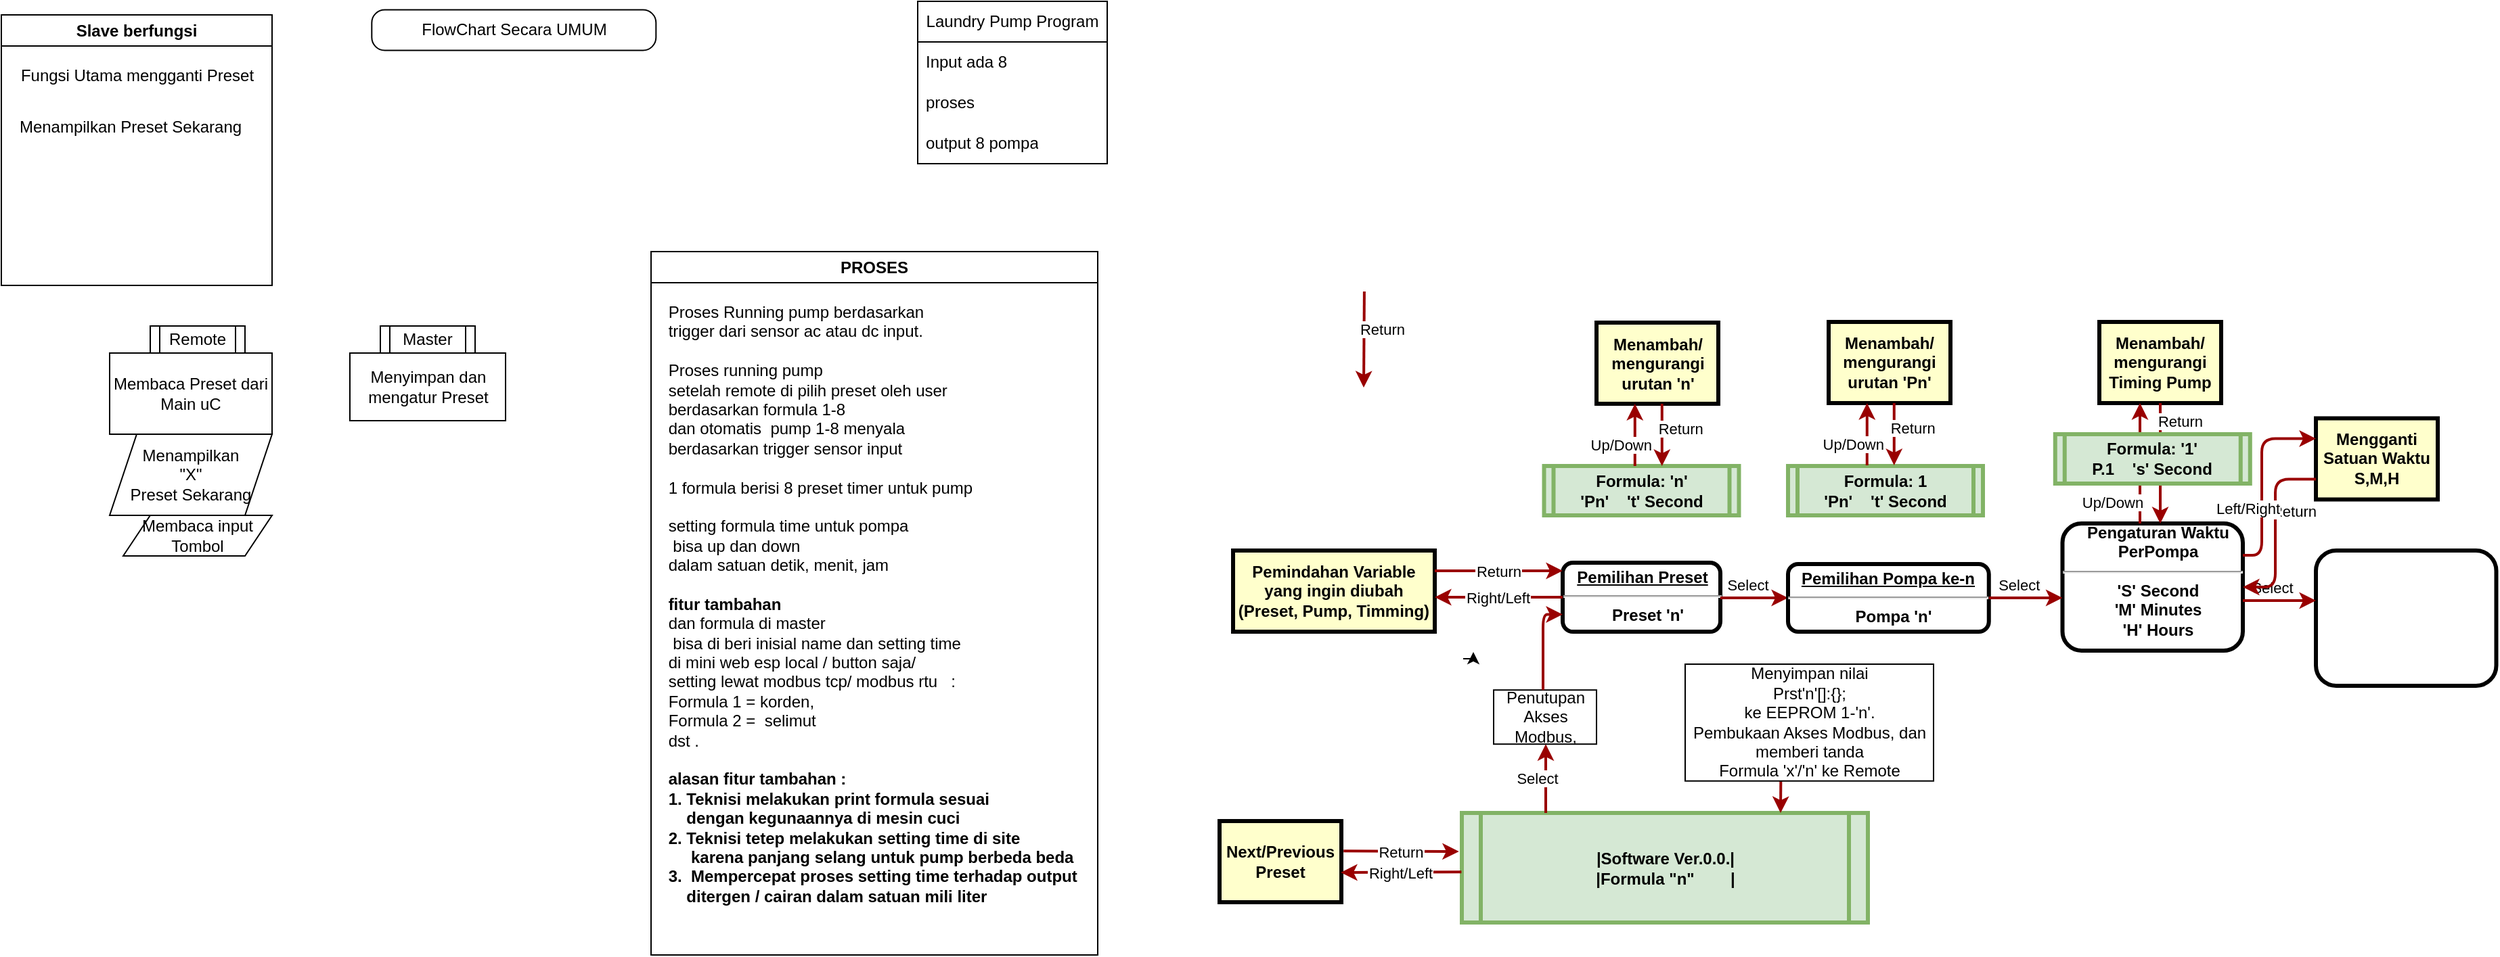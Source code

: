 <mxfile version="24.0.5" type="github">
  <diagram name="Page-1" id="c7558073-3199-34d8-9f00-42111426c3f3">
    <mxGraphModel dx="2425" dy="421" grid="1" gridSize="10" guides="1" tooltips="1" connect="1" arrows="1" fold="1" page="1" pageScale="1" pageWidth="826" pageHeight="1169" background="none" math="0" shadow="0">
      <root>
        <mxCell id="0" />
        <mxCell id="1" parent="0" />
        <mxCell id="2" value="&lt;p style=&quot;margin: 0px; margin-top: 4px; text-align: center; text-decoration: underline;&quot;&gt;&lt;span style=&quot;background-color: initial;&quot;&gt;Pemilihan Preset&lt;/span&gt;&lt;strong&gt;&lt;br&gt;&lt;/strong&gt;&lt;/p&gt;&lt;hr&gt;&lt;p style=&quot;margin: 0px; margin-left: 8px;&quot;&gt;&lt;strong&gt;Preset &#39;n&#39;&lt;/strong&gt;&lt;br&gt;&lt;/p&gt;" style="verticalAlign=middle;align=center;overflow=fill;fontSize=12;fontFamily=Helvetica;html=1;rounded=1;fontStyle=1;strokeWidth=3;" parent="1" vertex="1">
          <mxGeometry x="323.5" y="415" width="116.5" height="51" as="geometry" />
        </mxCell>
        <mxCell id="5" value="|Software Ver.0.0.|&#xa;|Formula &quot;n&quot;        |" style="shape=process;whiteSpace=wrap;align=center;verticalAlign=middle;size=0.048;fontStyle=1;strokeWidth=3;fillColor=#d5e8d4;strokeColor=#82b366;" parent="1" vertex="1">
          <mxGeometry x="249" y="600" width="300" height="81" as="geometry" />
        </mxCell>
        <mxCell id="55" value="Select" style="edgeStyle=elbowEdgeStyle;elbow=horizontal;strokeColor=#990000;strokeWidth=2;entryX=0.5;entryY=1;entryDx=0;entryDy=0;" parent="1" target="_6mjk4-27FrQg_kHxcmd-77" edge="1" source="5">
          <mxGeometry x="0.008" y="6" width="100" height="100" relative="1" as="geometry">
            <mxPoint x="345.25" y="600" as="sourcePoint" />
            <mxPoint x="399.75" y="436" as="targetPoint" />
            <Array as="points">
              <mxPoint x="311" y="580" />
            </Array>
            <mxPoint as="offset" />
          </mxGeometry>
        </mxCell>
        <mxCell id="NX90EAhNhadWSshN6RtQ-158" value="Menambah/&#xa;mengurangi&#xa;Timing Pump" style="whiteSpace=wrap;align=center;verticalAlign=middle;fontStyle=1;strokeWidth=3;fillColor=#FFFFCC" parent="1" vertex="1">
          <mxGeometry x="720" y="237.0" width="90" height="60" as="geometry" />
        </mxCell>
        <mxCell id="NX90EAhNhadWSshN6RtQ-160" value="Select" style="edgeStyle=elbowEdgeStyle;elbow=vertical;strokeColor=#990000;strokeWidth=2;" parent="1" edge="1" target="_6mjk4-27FrQg_kHxcmd-99" source="2">
          <mxGeometry x="-0.176" y="10" width="100" height="100" relative="1" as="geometry">
            <mxPoint x="367.63" y="391" as="sourcePoint" />
            <mxPoint x="367.63" y="340.0" as="targetPoint" />
            <Array as="points" />
            <mxPoint as="offset" />
          </mxGeometry>
        </mxCell>
        <mxCell id="NX90EAhNhadWSshN6RtQ-161" value="Return" style="edgeStyle=elbowEdgeStyle;elbow=horizontal;strokeColor=#990000;strokeWidth=2;entryX=0.5;entryY=0;entryDx=0;entryDy=0;" parent="1" edge="1">
          <mxGeometry x="-0.21" y="14" width="100" height="100" relative="1" as="geometry">
            <mxPoint x="176.96" y="214.5" as="sourcePoint" />
            <mxPoint x="176.5" y="285.5" as="targetPoint" />
            <Array as="points" />
            <mxPoint as="offset" />
          </mxGeometry>
        </mxCell>
        <mxCell id="NX90EAhNhadWSshN6RtQ-163" value="Pemindahan Variable&#xa;yang ingin diubah (Preset, Pump, Timming)" style="whiteSpace=wrap;align=center;verticalAlign=middle;fontStyle=1;strokeWidth=3;fillColor=#FFFFCC" parent="1" vertex="1">
          <mxGeometry x="80" y="406" width="149" height="60" as="geometry" />
        </mxCell>
        <mxCell id="NX90EAhNhadWSshN6RtQ-165" value="Right/Left" style="edgeStyle=elbowEdgeStyle;elbow=vertical;strokeColor=#990000;strokeWidth=2;exitX=0;exitY=0.5;exitDx=0;exitDy=0;" parent="1" source="2" target="NX90EAhNhadWSshN6RtQ-163" edge="1">
          <mxGeometry width="100" height="100" relative="1" as="geometry">
            <mxPoint x="377.63" y="401" as="sourcePoint" />
            <mxPoint x="377.63" y="350.0" as="targetPoint" />
            <Array as="points" />
          </mxGeometry>
        </mxCell>
        <mxCell id="NX90EAhNhadWSshN6RtQ-166" value="Return" style="edgeStyle=elbowEdgeStyle;elbow=vertical;strokeColor=#990000;strokeWidth=2;exitX=1;exitY=0.25;exitDx=0;exitDy=0;" parent="1" source="NX90EAhNhadWSshN6RtQ-163" target="2" edge="1">
          <mxGeometry width="100" height="100" relative="1" as="geometry">
            <mxPoint x="261" y="420.3" as="sourcePoint" />
            <mxPoint x="326.0" y="420.3" as="targetPoint" />
            <Array as="points" />
          </mxGeometry>
        </mxCell>
        <mxCell id="NX90EAhNhadWSshN6RtQ-175" value="Next/Previous&#xa;Preset" style="whiteSpace=wrap;align=center;verticalAlign=middle;fontStyle=1;strokeWidth=3;fillColor=#FFFFCC" parent="1" vertex="1">
          <mxGeometry x="70" y="606.0" width="90" height="60" as="geometry" />
        </mxCell>
        <mxCell id="NX90EAhNhadWSshN6RtQ-176" value="Right/Left" style="edgeStyle=elbowEdgeStyle;elbow=vertical;strokeColor=#990000;strokeWidth=2;entryX=0.995;entryY=0.632;entryDx=0;entryDy=0;entryPerimeter=0;exitX=-0.001;exitY=0.539;exitDx=0;exitDy=0;exitPerimeter=0;" parent="1" source="5" target="NX90EAhNhadWSshN6RtQ-175" edge="1">
          <mxGeometry width="100" height="100" relative="1" as="geometry">
            <mxPoint x="239" y="644" as="sourcePoint" />
            <mxPoint x="222" y="643.3" as="targetPoint" />
            <Array as="points" />
          </mxGeometry>
        </mxCell>
        <mxCell id="NX90EAhNhadWSshN6RtQ-177" value="Return" style="edgeStyle=elbowEdgeStyle;elbow=vertical;strokeColor=#990000;strokeWidth=2;exitX=1.018;exitY=0.369;exitDx=0;exitDy=0;exitPerimeter=0;entryX=-0.007;entryY=0.358;entryDx=0;entryDy=0;entryPerimeter=0;" parent="1" source="NX90EAhNhadWSshN6RtQ-175" target="5" edge="1">
          <mxGeometry width="100" height="100" relative="1" as="geometry">
            <mxPoint x="222" y="628.3" as="sourcePoint" />
            <mxPoint x="239" y="630" as="targetPoint" />
            <Array as="points" />
          </mxGeometry>
        </mxCell>
        <mxCell id="NX90EAhNhadWSshN6RtQ-178" value="" style="edgeStyle=elbowEdgeStyle;elbow=horizontal;strokeColor=#990000;strokeWidth=2;" parent="1" edge="1">
          <mxGeometry x="-0.053" y="29" width="100" height="100" relative="1" as="geometry">
            <mxPoint x="484.663" y="576.37" as="sourcePoint" />
            <mxPoint x="484.52" y="600" as="targetPoint" />
            <Array as="points" />
            <mxPoint as="offset" />
          </mxGeometry>
        </mxCell>
        <mxCell id="_6mjk4-27FrQg_kHxcmd-74" value="Formula: &#39;n&#39;&#xa;&#39;Pn&#39;    &#39;t&#39; Second" style="shape=process;whiteSpace=wrap;align=center;verticalAlign=middle;size=0.048;fontStyle=1;strokeWidth=3;fillColor=#d5e8d4;strokeColor=#82b366;" vertex="1" parent="1">
          <mxGeometry x="309.75" y="343.5" width="144" height="36.5" as="geometry" />
        </mxCell>
        <mxCell id="_6mjk4-27FrQg_kHxcmd-77" value="Penutupan Akses Modbus," style="rounded=0;whiteSpace=wrap;html=1;" vertex="1" parent="1">
          <mxGeometry x="272.5" y="509.12" width="76" height="40" as="geometry" />
        </mxCell>
        <mxCell id="_6mjk4-27FrQg_kHxcmd-78" value="Menyimpan nilai&lt;br&gt;Prst&#39;n&#39;[]:{};&lt;br&gt;ke EEPROM 1-&#39;n&#39;.&lt;br&gt;Pembukaan Akses Modbus, dan memberi tanda&lt;br&gt;Formula &#39;x&#39;/&#39;n&#39; ke Remote" style="rounded=0;whiteSpace=wrap;html=1;" vertex="1" parent="1">
          <mxGeometry x="414" y="490" width="183.5" height="86.37" as="geometry" />
        </mxCell>
        <mxCell id="_6mjk4-27FrQg_kHxcmd-81" value="" style="edgeStyle=elbowEdgeStyle;elbow=horizontal;strokeColor=#990000;strokeWidth=2;entryX=0;entryY=0.75;entryDx=0;entryDy=0;" edge="1" parent="1" source="_6mjk4-27FrQg_kHxcmd-77" target="2">
          <mxGeometry x="0.008" y="6" width="100" height="100" relative="1" as="geometry">
            <mxPoint x="321" y="610" as="sourcePoint" />
            <mxPoint x="321" y="559" as="targetPoint" />
            <Array as="points">
              <mxPoint x="309" y="490" />
            </Array>
            <mxPoint as="offset" />
          </mxGeometry>
        </mxCell>
        <mxCell id="_6mjk4-27FrQg_kHxcmd-82" value="Laundry Pump Program" style="swimlane;fontStyle=0;childLayout=stackLayout;horizontal=1;startSize=30;horizontalStack=0;resizeParent=1;resizeParentMax=0;resizeLast=0;collapsible=1;marginBottom=0;whiteSpace=wrap;html=1;" vertex="1" parent="1">
          <mxGeometry x="-153" width="140" height="120" as="geometry" />
        </mxCell>
        <mxCell id="_6mjk4-27FrQg_kHxcmd-83" value="Input ada 8&amp;nbsp;" style="text;strokeColor=none;fillColor=none;align=left;verticalAlign=middle;spacingLeft=4;spacingRight=4;overflow=hidden;points=[[0,0.5],[1,0.5]];portConstraint=eastwest;rotatable=0;whiteSpace=wrap;html=1;" vertex="1" parent="_6mjk4-27FrQg_kHxcmd-82">
          <mxGeometry y="30" width="140" height="30" as="geometry" />
        </mxCell>
        <mxCell id="_6mjk4-27FrQg_kHxcmd-84" value="proses" style="text;strokeColor=none;fillColor=none;align=left;verticalAlign=middle;spacingLeft=4;spacingRight=4;overflow=hidden;points=[[0,0.5],[1,0.5]];portConstraint=eastwest;rotatable=0;whiteSpace=wrap;html=1;" vertex="1" parent="_6mjk4-27FrQg_kHxcmd-82">
          <mxGeometry y="60" width="140" height="30" as="geometry" />
        </mxCell>
        <mxCell id="_6mjk4-27FrQg_kHxcmd-85" value="output 8 pompa" style="text;strokeColor=none;fillColor=none;align=left;verticalAlign=middle;spacingLeft=4;spacingRight=4;overflow=hidden;points=[[0,0.5],[1,0.5]];portConstraint=eastwest;rotatable=0;whiteSpace=wrap;html=1;" vertex="1" parent="_6mjk4-27FrQg_kHxcmd-82">
          <mxGeometry y="90" width="140" height="30" as="geometry" />
        </mxCell>
        <mxCell id="_6mjk4-27FrQg_kHxcmd-86" value="Master" style="shape=process;whiteSpace=wrap;html=1;backgroundOutline=1;" vertex="1" parent="1">
          <mxGeometry x="-550" y="240" width="70" height="20" as="geometry" />
        </mxCell>
        <mxCell id="_6mjk4-27FrQg_kHxcmd-87" value="Remote" style="shape=process;whiteSpace=wrap;html=1;backgroundOutline=1;" vertex="1" parent="1">
          <mxGeometry x="-720" y="240" width="70" height="20" as="geometry" />
        </mxCell>
        <mxCell id="_6mjk4-27FrQg_kHxcmd-88" value="Slave berfungsi" style="swimlane;whiteSpace=wrap;html=1;" vertex="1" parent="1">
          <mxGeometry x="-830" y="10" width="200" height="200" as="geometry">
            <mxRectangle x="10" y="10" width="120" height="30" as="alternateBounds" />
          </mxGeometry>
        </mxCell>
        <mxCell id="_6mjk4-27FrQg_kHxcmd-89" value="Fungsi Utama mengganti Preset" style="text;html=1;align=center;verticalAlign=middle;resizable=0;points=[];autosize=1;strokeColor=none;fillColor=none;" vertex="1" parent="_6mjk4-27FrQg_kHxcmd-88">
          <mxGeometry y="30" width="200" height="30" as="geometry" />
        </mxCell>
        <mxCell id="_6mjk4-27FrQg_kHxcmd-90" value="Menampilkan Preset Sekarang" style="text;html=1;align=center;verticalAlign=middle;resizable=0;points=[];autosize=1;strokeColor=none;fillColor=none;" vertex="1" parent="_6mjk4-27FrQg_kHxcmd-88">
          <mxGeometry y="68" width="190" height="30" as="geometry" />
        </mxCell>
        <mxCell id="_6mjk4-27FrQg_kHxcmd-91" value="FlowChart Secara UMUM" style="rounded=1;whiteSpace=wrap;html=1;arcSize=32;rotation=0;" vertex="1" parent="1">
          <mxGeometry x="-556.34" y="6.27" width="210" height="30" as="geometry" />
        </mxCell>
        <mxCell id="_6mjk4-27FrQg_kHxcmd-92" value="Menampilkan&lt;br&gt;&quot;X&quot;&lt;br&gt;Preset Sekarang" style="shape=parallelogram;perimeter=parallelogramPerimeter;whiteSpace=wrap;html=1;fixedSize=1;" vertex="1" parent="1">
          <mxGeometry x="-750" y="320" width="120" height="60" as="geometry" />
        </mxCell>
        <mxCell id="_6mjk4-27FrQg_kHxcmd-93" value="Membaca input Tombol" style="shape=parallelogram;perimeter=parallelogramPerimeter;whiteSpace=wrap;html=1;fixedSize=1;" vertex="1" parent="1">
          <mxGeometry x="-740" y="380" width="110" height="30" as="geometry" />
        </mxCell>
        <mxCell id="_6mjk4-27FrQg_kHxcmd-94" value="Membaca Preset dari Main uC" style="rounded=0;whiteSpace=wrap;html=1;" vertex="1" parent="1">
          <mxGeometry x="-750" y="260" width="120" height="60" as="geometry" />
        </mxCell>
        <mxCell id="_6mjk4-27FrQg_kHxcmd-95" value="Menyimpan dan mengatur Preset" style="rounded=0;whiteSpace=wrap;html=1;" vertex="1" parent="1">
          <mxGeometry x="-572.5" y="260" width="115" height="50" as="geometry" />
        </mxCell>
        <mxCell id="_6mjk4-27FrQg_kHxcmd-96" value="PROSES" style="swimlane;whiteSpace=wrap;html=1;" vertex="1" parent="1">
          <mxGeometry x="-350" y="185" width="330" height="520" as="geometry">
            <mxRectangle x="10" y="10" width="120" height="30" as="alternateBounds" />
          </mxGeometry>
        </mxCell>
        <mxCell id="_6mjk4-27FrQg_kHxcmd-97" value="&lt;div style=&quot;text-align: justify;&quot;&gt;&lt;span style=&quot;background-color: initial;&quot;&gt;Proses Running pump berdasarkan&amp;nbsp;&lt;/span&gt;&lt;/div&gt;&lt;div style=&quot;text-align: justify;&quot;&gt;trigger dari sensor ac atau dc input.&amp;nbsp;&lt;/div&gt;&lt;div style=&quot;text-align: justify;&quot;&gt;&lt;br&gt;&lt;/div&gt;&lt;div style=&quot;text-align: justify;&quot;&gt;Proses running pump&amp;nbsp;&lt;/div&gt;&lt;div style=&quot;text-align: justify;&quot;&gt;setelah remote di pilih preset oleh user&amp;nbsp;&lt;/div&gt;&lt;div style=&quot;text-align: justify;&quot;&gt;&lt;span style=&quot;background-color: initial;&quot;&gt;berdasarkan formula 1-8&amp;nbsp;&lt;/span&gt;&lt;/div&gt;&lt;div style=&quot;text-align: justify;&quot;&gt;&lt;span style=&quot;background-color: initial;&quot;&gt;dan otomatis&amp;nbsp; pump 1-8 menyala&amp;nbsp;&lt;/span&gt;&lt;/div&gt;&lt;div style=&quot;text-align: justify;&quot;&gt;&lt;span style=&quot;background-color: initial;&quot;&gt;berdasarkan trigger sensor input&amp;nbsp;&amp;nbsp;&lt;/span&gt;&lt;/div&gt;&lt;div style=&quot;text-align: justify;&quot;&gt;&lt;span style=&quot;background-color: initial;&quot;&gt;&lt;br&gt;&lt;/span&gt;&lt;/div&gt;&lt;div style=&quot;text-align: justify;&quot;&gt;&lt;span style=&quot;background-color: initial;&quot;&gt;1 formula berisi 8 preset timer untuk pump&lt;/span&gt;&lt;/div&gt;&lt;div style=&quot;text-align: justify;&quot;&gt;&lt;span style=&quot;background-color: initial;&quot;&gt;&lt;br&gt;&lt;/span&gt;&lt;/div&gt;&lt;div style=&quot;text-align: justify;&quot;&gt;&lt;span style=&quot;background-color: initial;&quot;&gt;setting formula time untuk pompa&amp;nbsp;&lt;/span&gt;&lt;/div&gt;&lt;div style=&quot;text-align: justify;&quot;&gt;&lt;span style=&quot;background-color: initial;&quot;&gt;&amp;nbsp;bisa up dan down&amp;nbsp;&lt;/span&gt;&lt;/div&gt;&lt;div style=&quot;text-align: justify;&quot;&gt;&lt;span style=&quot;background-color: initial;&quot;&gt;dalam satuan detik, menit, jam&lt;/span&gt;&lt;/div&gt;&lt;div style=&quot;text-align: justify;&quot;&gt;&lt;br&gt;&lt;/div&gt;&lt;div style=&quot;text-align: justify;&quot;&gt;&lt;b&gt;fitur tambahan&lt;/b&gt;&amp;nbsp;&lt;/div&gt;&lt;div style=&quot;text-align: justify;&quot;&gt;&lt;span style=&quot;background-color: initial;&quot;&gt;dan formula di master&amp;nbsp;&lt;/span&gt;&lt;/div&gt;&lt;div style=&quot;text-align: justify;&quot;&gt;&lt;span style=&quot;background-color: initial;&quot;&gt;&amp;nbsp;bisa di beri inisial name dan setting time&amp;nbsp;&lt;/span&gt;&lt;/div&gt;&lt;div style=&quot;text-align: justify;&quot;&gt;&lt;span style=&quot;background-color: initial;&quot;&gt;di mini web esp local / button saja/&amp;nbsp;&lt;/span&gt;&lt;/div&gt;&lt;div style=&quot;text-align: justify;&quot;&gt;&lt;span style=&quot;background-color: initial;&quot;&gt;setting lewat modbus tcp/ modbus rtu&amp;nbsp; &amp;nbsp;:&lt;/span&gt;&lt;/div&gt;&lt;div style=&quot;text-align: justify;&quot;&gt;&lt;span style=&quot;background-color: initial;&quot;&gt;Formula 1 = korden,&lt;/span&gt;&lt;/div&gt;&lt;div style=&quot;text-align: justify;&quot;&gt;&lt;span style=&quot;background-color: initial;&quot;&gt;Formula 2 =&amp;nbsp; selimut&amp;nbsp; &amp;nbsp;&lt;/span&gt;&lt;/div&gt;&lt;div style=&quot;text-align: justify;&quot;&gt;&lt;span style=&quot;background-color: initial;&quot;&gt;dst .&amp;nbsp;&lt;/span&gt;&lt;/div&gt;&lt;div style=&quot;text-align: justify;&quot;&gt;&lt;span style=&quot;background-color: initial;&quot;&gt;&lt;br&gt;&lt;/span&gt;&lt;/div&gt;&lt;div style=&quot;text-align: justify;&quot;&gt;&lt;b&gt;alasan fitur tambahan :&amp;nbsp;&lt;/b&gt;&lt;/div&gt;&lt;div style=&quot;text-align: justify;&quot;&gt;&lt;b&gt;1. Teknisi melakukan print formula sesuai&amp;nbsp;&lt;/b&gt;&lt;/div&gt;&lt;div style=&quot;text-align: justify;&quot;&gt;&lt;b&gt;&amp;nbsp; &amp;nbsp; dengan kegunaannya di mesin cuci&amp;nbsp;&lt;/b&gt;&lt;/div&gt;&lt;div style=&quot;text-align: justify;&quot;&gt;&lt;b&gt;2. Teknisi tetep melakukan setting time di site&lt;/b&gt;&lt;/div&gt;&lt;div style=&quot;text-align: justify;&quot;&gt;&lt;b&gt;&amp;nbsp; &amp;nbsp; &amp;nbsp;karena panjang selang untuk pump berbeda beda&amp;nbsp;&lt;/b&gt;&lt;/div&gt;&lt;div style=&quot;text-align: justify;&quot;&gt;&lt;b&gt;3.&amp;nbsp; Mempercepat proses setting time terhadap output&amp;nbsp;&lt;/b&gt;&lt;/div&gt;&lt;div style=&quot;text-align: justify;&quot;&gt;&lt;b style=&quot;background-color: initial;&quot;&gt;&amp;nbsp; &amp;nbsp; ditergen / cairan dalam satuan mili liter&amp;nbsp;&lt;/b&gt;&lt;/div&gt;&lt;div style=&quot;text-align: justify;&quot;&gt;&lt;b style=&quot;background-color: initial;&quot;&gt;&amp;nbsp;&lt;/b&gt;&lt;br&gt;&lt;/div&gt;&lt;div style=&quot;text-align: justify;&quot;&gt;&lt;b&gt;&amp;nbsp; &amp;nbsp;&amp;nbsp;&lt;/b&gt;&lt;/div&gt;" style="text;html=1;align=center;verticalAlign=middle;resizable=0;points=[];autosize=1;strokeColor=none;fillColor=none;" vertex="1" parent="_6mjk4-27FrQg_kHxcmd-96">
          <mxGeometry y="30" width="330" height="490" as="geometry" />
        </mxCell>
        <mxCell id="_6mjk4-27FrQg_kHxcmd-99" value="&lt;p style=&quot;margin: 0px; margin-top: 4px; text-align: center; text-decoration: underline;&quot;&gt;Pemilihan Pompa ke-n&lt;strong&gt;&lt;br&gt;&lt;/strong&gt;&lt;/p&gt;&lt;hr&gt;&lt;p style=&quot;margin: 0px; margin-left: 8px;&quot;&gt;Pompa &#39;n&#39;&lt;/p&gt;" style="verticalAlign=middle;align=center;overflow=fill;fontSize=12;fontFamily=Helvetica;html=1;rounded=1;fontStyle=1;strokeWidth=3;" vertex="1" parent="1">
          <mxGeometry x="490" y="416" width="148.38" height="50" as="geometry" />
        </mxCell>
        <mxCell id="_6mjk4-27FrQg_kHxcmd-100" style="edgeStyle=orthogonalEdgeStyle;rounded=0;orthogonalLoop=1;jettySize=auto;html=1;exitX=0;exitY=0.25;exitDx=0;exitDy=0;entryX=0.25;entryY=0;entryDx=0;entryDy=0;" edge="1" parent="1">
          <mxGeometry relative="1" as="geometry">
            <mxPoint x="250" y="486" as="sourcePoint" />
            <mxPoint x="257.5" y="481" as="targetPoint" />
          </mxGeometry>
        </mxCell>
        <mxCell id="_6mjk4-27FrQg_kHxcmd-102" value="&lt;p style=&quot;margin: 0px 0px 0px 8px;&quot;&gt;Pengaturan Waktu&lt;br&gt;&lt;/p&gt;&lt;p style=&quot;margin: 0px 0px 0px 8px;&quot;&gt;PerPompa&lt;/p&gt;&lt;hr&gt;&lt;p style=&quot;margin: 0px; margin-left: 8px;&quot;&gt;&#39;S&#39; Second&lt;br&gt;&#39;M&#39; Minutes&lt;br&gt;&#39;H&#39; Hours&lt;/p&gt;" style="verticalAlign=middle;align=center;overflow=fill;fontSize=12;fontFamily=Helvetica;html=1;rounded=1;fontStyle=1;strokeWidth=3;" vertex="1" parent="1">
          <mxGeometry x="692.75" y="386" width="133.25" height="94" as="geometry" />
        </mxCell>
        <mxCell id="_6mjk4-27FrQg_kHxcmd-103" value="Select" style="edgeStyle=elbowEdgeStyle;elbow=vertical;strokeColor=#990000;strokeWidth=2;" edge="1" parent="1" source="_6mjk4-27FrQg_kHxcmd-99" target="_6mjk4-27FrQg_kHxcmd-102">
          <mxGeometry x="-0.176" y="10" width="100" height="100" relative="1" as="geometry">
            <mxPoint x="563.68" y="418.5" as="sourcePoint" />
            <mxPoint x="563.68" y="363.5" as="targetPoint" />
            <Array as="points" />
            <mxPoint as="offset" />
          </mxGeometry>
        </mxCell>
        <mxCell id="_6mjk4-27FrQg_kHxcmd-104" value="&lt;p style=&quot;margin: 0px; margin-left: 8px;&quot;&gt;&lt;br&gt;&lt;/p&gt;" style="verticalAlign=middle;align=center;overflow=fill;fontSize=12;fontFamily=Helvetica;html=1;rounded=1;fontStyle=1;strokeWidth=3;" vertex="1" parent="1">
          <mxGeometry x="880" y="406" width="133.25" height="100" as="geometry" />
        </mxCell>
        <mxCell id="_6mjk4-27FrQg_kHxcmd-106" value="Select" style="edgeStyle=elbowEdgeStyle;elbow=vertical;strokeColor=#990000;strokeWidth=2;" edge="1" parent="1" source="_6mjk4-27FrQg_kHxcmd-102" target="_6mjk4-27FrQg_kHxcmd-104">
          <mxGeometry x="-0.176" y="10" width="100" height="100" relative="1" as="geometry">
            <mxPoint x="769.63" y="396" as="sourcePoint" />
            <mxPoint x="769.63" y="356" as="targetPoint" />
            <Array as="points" />
            <mxPoint as="offset" />
          </mxGeometry>
        </mxCell>
        <mxCell id="_6mjk4-27FrQg_kHxcmd-108" value="Return" style="edgeStyle=elbowEdgeStyle;elbow=horizontal;strokeColor=#990000;strokeWidth=2;" edge="1" parent="1" source="NX90EAhNhadWSshN6RtQ-158" target="_6mjk4-27FrQg_kHxcmd-102">
          <mxGeometry x="-0.708" y="15" width="100" height="100" relative="1" as="geometry">
            <mxPoint x="789.34" y="249" as="sourcePoint" />
            <mxPoint x="768.38" y="320" as="targetPoint" />
            <Array as="points">
              <mxPoint x="768.38" y="294" />
            </Array>
            <mxPoint as="offset" />
          </mxGeometry>
        </mxCell>
        <mxCell id="_6mjk4-27FrQg_kHxcmd-109" value="Up/Down" style="edgeStyle=elbowEdgeStyle;elbow=horizontal;strokeColor=#990000;strokeWidth=2;" edge="1" parent="1" source="_6mjk4-27FrQg_kHxcmd-102" target="NX90EAhNhadWSshN6RtQ-158">
          <mxGeometry x="-0.64" y="20" width="100" height="100" relative="1" as="geometry">
            <mxPoint x="750" y="380" as="sourcePoint" />
            <mxPoint x="720.015" y="278.0" as="targetPoint" />
            <Array as="points">
              <mxPoint x="750" y="370" />
            </Array>
            <mxPoint as="offset" />
          </mxGeometry>
        </mxCell>
        <mxCell id="_6mjk4-27FrQg_kHxcmd-110" value="Formula: 1&#xa;&#39;Pn&#39;    &#39;t&#39; Second" style="shape=process;whiteSpace=wrap;align=center;verticalAlign=middle;size=0.048;fontStyle=1;strokeWidth=3;fillColor=#d5e8d4;strokeColor=#82b366;" vertex="1" parent="1">
          <mxGeometry x="490" y="343.5" width="144" height="36.5" as="geometry" />
        </mxCell>
        <mxCell id="_6mjk4-27FrQg_kHxcmd-111" value="Formula: &#39;1&#39;&#xa;P.1    &#39;s&#39; Second" style="shape=process;whiteSpace=wrap;align=center;verticalAlign=middle;size=0.048;fontStyle=1;strokeWidth=3;fillColor=#d5e8d4;strokeColor=#82b366;" vertex="1" parent="1">
          <mxGeometry x="687.38" y="320" width="144" height="36.5" as="geometry" />
        </mxCell>
        <mxCell id="_6mjk4-27FrQg_kHxcmd-113" value="Menambah/&#xa;mengurangi&#xa;urutan &#39;Pn&#39;" style="whiteSpace=wrap;align=center;verticalAlign=middle;fontStyle=1;strokeWidth=3;fillColor=#FFFFCC" vertex="1" parent="1">
          <mxGeometry x="520" y="237.0" width="90" height="60" as="geometry" />
        </mxCell>
        <mxCell id="_6mjk4-27FrQg_kHxcmd-114" value="Return" style="edgeStyle=elbowEdgeStyle;elbow=horizontal;strokeColor=#990000;strokeWidth=2;" edge="1" parent="1" source="_6mjk4-27FrQg_kHxcmd-113">
          <mxGeometry x="-0.21" y="14" width="100" height="100" relative="1" as="geometry">
            <mxPoint x="589.34" y="272" as="sourcePoint" />
            <mxPoint x="568.38" y="343" as="targetPoint" />
            <Array as="points">
              <mxPoint x="568.38" y="317" />
            </Array>
            <mxPoint as="offset" />
          </mxGeometry>
        </mxCell>
        <mxCell id="_6mjk4-27FrQg_kHxcmd-115" value="Up/Down" style="edgeStyle=elbowEdgeStyle;elbow=horizontal;strokeColor=#990000;strokeWidth=2;" edge="1" parent="1" target="_6mjk4-27FrQg_kHxcmd-113">
          <mxGeometry x="-0.304" y="10" width="100" height="100" relative="1" as="geometry">
            <mxPoint x="548.38" y="343" as="sourcePoint" />
            <mxPoint x="520.015" y="301.0" as="targetPoint" />
            <Array as="points">
              <mxPoint x="548.38" y="327" />
            </Array>
            <mxPoint as="offset" />
          </mxGeometry>
        </mxCell>
        <mxCell id="_6mjk4-27FrQg_kHxcmd-116" value="Menambah/&#xa;mengurangi&#xa;urutan &#39;n&#39;" style="whiteSpace=wrap;align=center;verticalAlign=middle;fontStyle=1;strokeWidth=3;fillColor=#FFFFCC" vertex="1" parent="1">
          <mxGeometry x="348.5" y="237.5" width="90" height="60" as="geometry" />
        </mxCell>
        <mxCell id="_6mjk4-27FrQg_kHxcmd-117" value="Return" style="edgeStyle=elbowEdgeStyle;elbow=horizontal;strokeColor=#990000;strokeWidth=2;" edge="1" parent="1" source="_6mjk4-27FrQg_kHxcmd-116">
          <mxGeometry x="-0.21" y="14" width="100" height="100" relative="1" as="geometry">
            <mxPoint x="417.84" y="272.5" as="sourcePoint" />
            <mxPoint x="396.88" y="343.5" as="targetPoint" />
            <Array as="points">
              <mxPoint x="396.88" y="317.5" />
            </Array>
            <mxPoint as="offset" />
          </mxGeometry>
        </mxCell>
        <mxCell id="_6mjk4-27FrQg_kHxcmd-118" value="Up/Down" style="edgeStyle=elbowEdgeStyle;elbow=horizontal;strokeColor=#990000;strokeWidth=2;" edge="1" parent="1" target="_6mjk4-27FrQg_kHxcmd-116">
          <mxGeometry x="-0.304" y="10" width="100" height="100" relative="1" as="geometry">
            <mxPoint x="376.88" y="343.5" as="sourcePoint" />
            <mxPoint x="348.515" y="301.5" as="targetPoint" />
            <Array as="points">
              <mxPoint x="376.88" y="327.5" />
            </Array>
            <mxPoint as="offset" />
          </mxGeometry>
        </mxCell>
        <mxCell id="_6mjk4-27FrQg_kHxcmd-119" value="Mengganti Satuan Waktu&#xa;S,M,H" style="whiteSpace=wrap;align=center;verticalAlign=middle;fontStyle=1;strokeWidth=3;fillColor=#FFFFCC" vertex="1" parent="1">
          <mxGeometry x="880" y="308.25" width="90" height="60" as="geometry" />
        </mxCell>
        <mxCell id="_6mjk4-27FrQg_kHxcmd-121" value="Return" style="edgeStyle=elbowEdgeStyle;elbow=horizontal;strokeColor=#990000;strokeWidth=2;entryX=1;entryY=0.5;entryDx=0;entryDy=0;exitX=0;exitY=0.75;exitDx=0;exitDy=0;" edge="1" parent="1" source="_6mjk4-27FrQg_kHxcmd-119" target="_6mjk4-27FrQg_kHxcmd-102">
          <mxGeometry x="-0.21" y="14" width="100" height="100" relative="1" as="geometry">
            <mxPoint x="870" y="274" as="sourcePoint" />
            <mxPoint x="870.38" y="320" as="targetPoint" />
            <Array as="points">
              <mxPoint x="850" y="340" />
            </Array>
            <mxPoint as="offset" />
          </mxGeometry>
        </mxCell>
        <mxCell id="_6mjk4-27FrQg_kHxcmd-122" value="Left/Right" style="edgeStyle=elbowEdgeStyle;elbow=horizontal;strokeColor=#990000;strokeWidth=2;exitX=1;exitY=0.25;exitDx=0;exitDy=0;entryX=0;entryY=0.25;entryDx=0;entryDy=0;" edge="1" parent="1" source="_6mjk4-27FrQg_kHxcmd-102" target="_6mjk4-27FrQg_kHxcmd-119">
          <mxGeometry x="-0.304" y="10" width="100" height="100" relative="1" as="geometry">
            <mxPoint x="850.38" y="320" as="sourcePoint" />
            <mxPoint x="850" y="274" as="targetPoint" />
            <Array as="points">
              <mxPoint x="840" y="330" />
            </Array>
            <mxPoint as="offset" />
          </mxGeometry>
        </mxCell>
      </root>
    </mxGraphModel>
  </diagram>
</mxfile>
